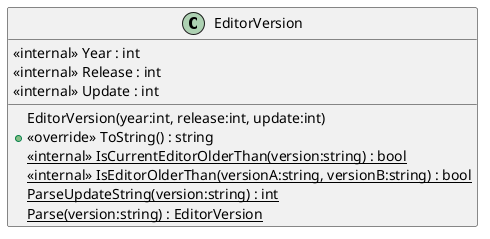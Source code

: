 @startuml
class EditorVersion {
    <<internal>> Year : int
    <<internal>> Release : int
    <<internal>> Update : int
    EditorVersion(year:int, release:int, update:int)
    + <<override>> ToString() : string
    <<internal>> {static} IsCurrentEditorOlderThan(version:string) : bool
    <<internal>> {static} IsEditorOlderThan(versionA:string, versionB:string) : bool
    {static} ParseUpdateString(version:string) : int
    {static} Parse(version:string) : EditorVersion
}
@enduml
